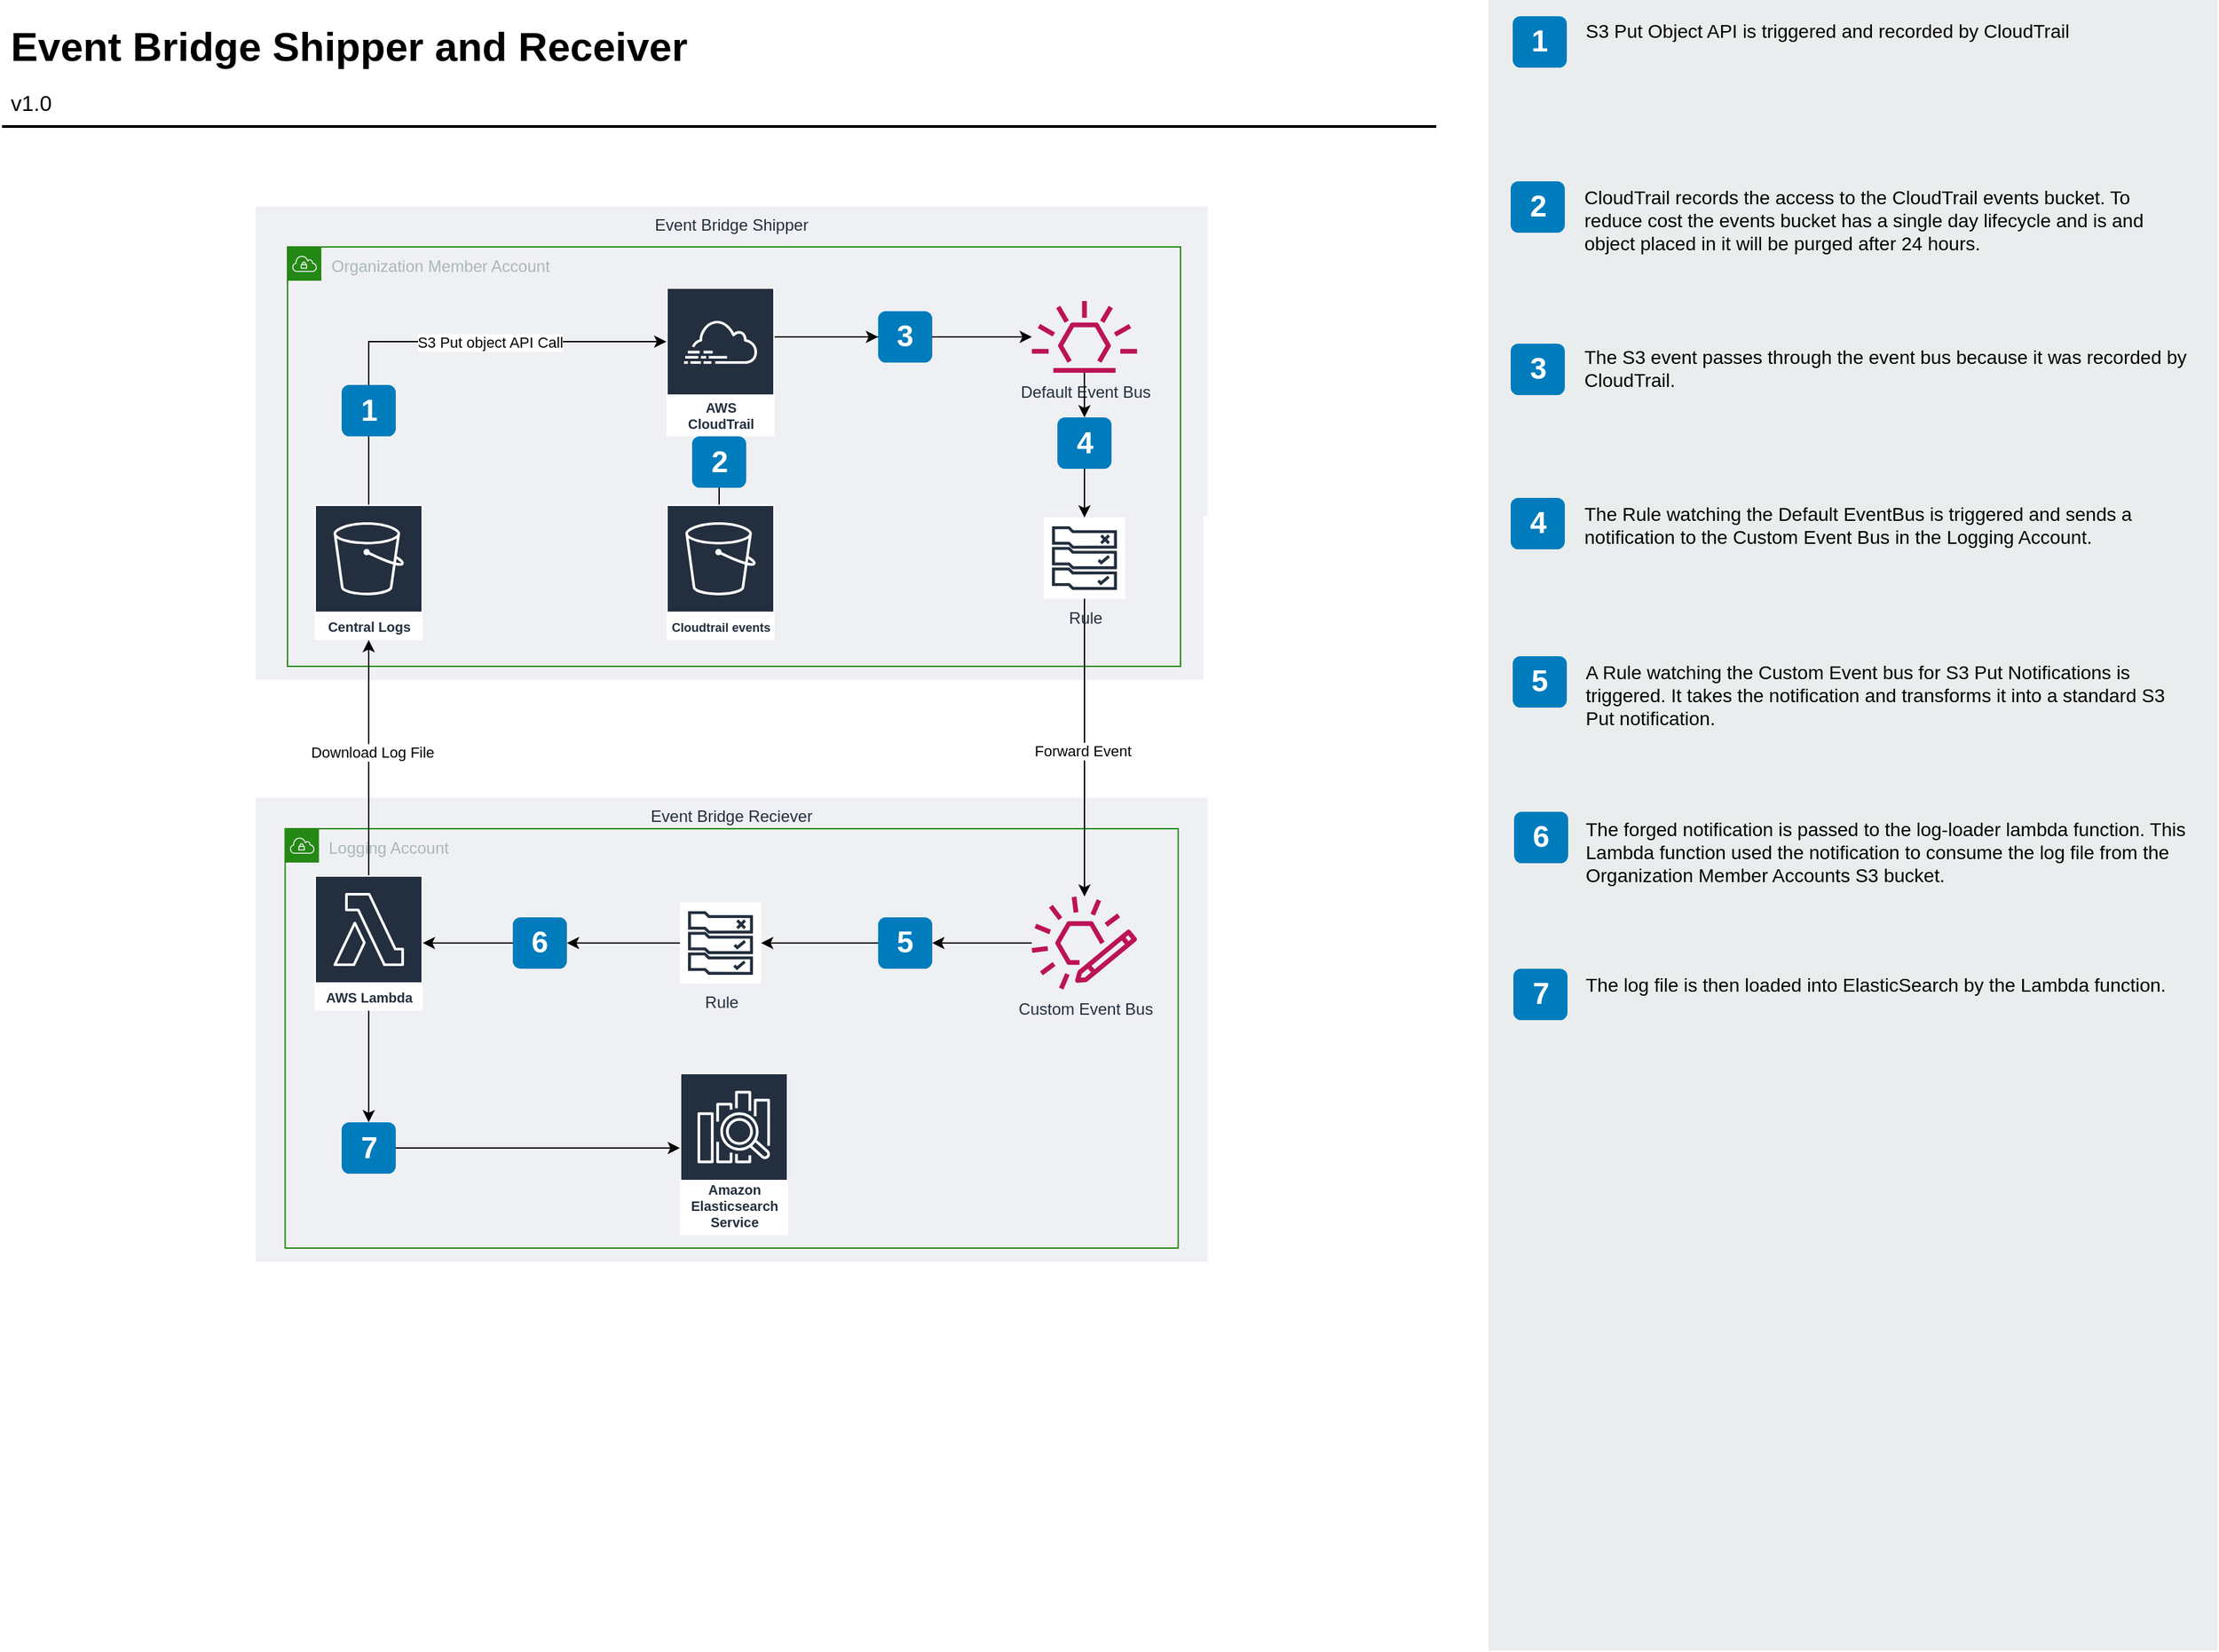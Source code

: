 <mxfile version="13.7.3" type="device"><diagram id="Ht1M8jgEwFfnCIfOTk4-" name="Page-1"><mxGraphModel dx="2160" dy="1150" grid="1" gridSize="10" guides="1" tooltips="1" connect="1" arrows="1" fold="1" page="1" pageScale="1" pageWidth="1169" pageHeight="827" math="0" shadow="0"><root><mxCell id="0"/><mxCell id="1" parent="0"/><mxCell id="-QjtrjUzRDEMRZ5MF8oH-47" value="Event Bridge Shipper and Receiver" style="text;html=1;resizable=0;points=[];autosize=1;align=left;verticalAlign=top;spacingTop=-4;fontSize=30;fontStyle=1" parent="1" vertex="1"><mxGeometry x="56.5" y="64.5" width="520" height="40" as="geometry"/></mxCell><mxCell id="-QjtrjUzRDEMRZ5MF8oH-48" value="v1.0" style="text;html=1;resizable=0;points=[];autosize=1;align=left;verticalAlign=top;spacingTop=-4;fontSize=16;" parent="1" vertex="1"><mxGeometry x="56.5" y="114.5" width="50" height="20" as="geometry"/></mxCell><mxCell id="SCVMTBWpLvtzJIhz15lM-1" value="" style="line;strokeWidth=2;html=1;fontSize=14;" parent="1" vertex="1"><mxGeometry x="52.5" y="139.5" width="1060" height="10" as="geometry"/></mxCell><mxCell id="7OVz4w7n9kzEPWy-4BBC-3" value="" style="rounded=0;whiteSpace=wrap;html=1;fillColor=#EAEDED;fontSize=22;fontColor=#FFFFFF;strokeColor=none;labelBackgroundColor=none;" parent="1" vertex="1"><mxGeometry x="1151" y="51" width="539" height="1220" as="geometry"/></mxCell><mxCell id="7OVz4w7n9kzEPWy-4BBC-4" value="1" style="rounded=1;whiteSpace=wrap;html=1;fillColor=#007CBD;strokeColor=none;fontColor=#FFFFFF;fontStyle=1;fontSize=22;labelBackgroundColor=none;" parent="1" vertex="1"><mxGeometry x="1169" y="63" width="40" height="38" as="geometry"/></mxCell><mxCell id="7OVz4w7n9kzEPWy-4BBC-5" value="2" style="rounded=1;whiteSpace=wrap;html=1;fillColor=#007CBD;strokeColor=none;fontColor=#FFFFFF;fontStyle=1;fontSize=22;labelBackgroundColor=none;" parent="1" vertex="1"><mxGeometry x="1167.5" y="185" width="40" height="38" as="geometry"/></mxCell><mxCell id="7OVz4w7n9kzEPWy-4BBC-6" value="3" style="rounded=1;whiteSpace=wrap;html=1;fillColor=#007CBD;strokeColor=none;fontColor=#FFFFFF;fontStyle=1;fontSize=22;labelBackgroundColor=none;" parent="1" vertex="1"><mxGeometry x="1167.5" y="305" width="40" height="38" as="geometry"/></mxCell><mxCell id="7OVz4w7n9kzEPWy-4BBC-7" value="4" style="rounded=1;whiteSpace=wrap;html=1;fillColor=#007CBD;strokeColor=none;fontColor=#FFFFFF;fontStyle=1;fontSize=22;labelBackgroundColor=none;" parent="1" vertex="1"><mxGeometry x="1167.5" y="419" width="40" height="38" as="geometry"/></mxCell><mxCell id="7OVz4w7n9kzEPWy-4BBC-8" value="5" style="rounded=1;whiteSpace=wrap;html=1;fillColor=#007CBD;strokeColor=none;fontColor=#FFFFFF;fontStyle=1;fontSize=22;labelBackgroundColor=none;" parent="1" vertex="1"><mxGeometry x="1169" y="536" width="40" height="38" as="geometry"/></mxCell><mxCell id="7OVz4w7n9kzEPWy-4BBC-9" value="6" style="rounded=1;whiteSpace=wrap;html=1;fillColor=#007CBD;strokeColor=none;fontColor=#FFFFFF;fontStyle=1;fontSize=22;labelBackgroundColor=none;" parent="1" vertex="1"><mxGeometry x="1170" y="651" width="40" height="38" as="geometry"/></mxCell><mxCell id="7OVz4w7n9kzEPWy-4BBC-10" value="7" style="rounded=1;whiteSpace=wrap;html=1;fillColor=#007CBD;strokeColor=none;fontColor=#FFFFFF;fontStyle=1;fontSize=22;labelBackgroundColor=none;" parent="1" vertex="1"><mxGeometry x="1169.5" y="767" width="40" height="38" as="geometry"/></mxCell><mxCell id="7OVz4w7n9kzEPWy-4BBC-13" value="S3 Put Object API is triggered and recorded by CloudTrail" style="text;html=1;align=left;verticalAlign=top;spacingTop=-4;fontSize=14;labelBackgroundColor=none;whiteSpace=wrap;" parent="1" vertex="1"><mxGeometry x="1220.5" y="62.5" width="449" height="118" as="geometry"/></mxCell><mxCell id="7OVz4w7n9kzEPWy-4BBC-14" value="&lt;span&gt;CloudTrail records the access to the CloudTrail events bucket. To reduce cost the events bucket has a single day lifecycle and is and object placed in it will be purged after 24 hours.&lt;/span&gt;" style="text;html=1;align=left;verticalAlign=top;spacingTop=-4;fontSize=14;labelBackgroundColor=none;whiteSpace=wrap;" parent="1" vertex="1"><mxGeometry x="1219.5" y="185.5" width="450" height="115" as="geometry"/></mxCell><mxCell id="7OVz4w7n9kzEPWy-4BBC-15" value="&lt;span&gt;The S3 event passes through the event bus because it was recorded by CloudTrail.&lt;/span&gt;" style="text;html=1;align=left;verticalAlign=top;spacingTop=-4;fontSize=14;labelBackgroundColor=none;whiteSpace=wrap;" parent="1" vertex="1"><mxGeometry x="1219.5" y="303.5" width="450" height="117" as="geometry"/></mxCell><mxCell id="7OVz4w7n9kzEPWy-4BBC-16" value="The Rule watching the Default EventBus is triggered and sends a notification to the Custom Event Bus in the Logging Account." style="text;html=1;align=left;verticalAlign=top;spacingTop=-4;fontSize=14;labelBackgroundColor=none;whiteSpace=wrap;" parent="1" vertex="1"><mxGeometry x="1219.5" y="419.5" width="450" height="121" as="geometry"/></mxCell><mxCell id="7OVz4w7n9kzEPWy-4BBC-17" value="A Rule watching the Custom Event bus for S3 Put Notifications is triggered. It takes the notification and transforms it into a standard S3 Put notification." style="text;html=1;align=left;verticalAlign=top;spacingTop=-4;fontSize=14;labelBackgroundColor=none;whiteSpace=wrap;" parent="1" vertex="1"><mxGeometry x="1220.5" y="536.5" width="449" height="114" as="geometry"/></mxCell><mxCell id="7OVz4w7n9kzEPWy-4BBC-18" value="&lt;span&gt;The forged notification is passed to the log-loader lambda function. This Lambda function used the notification to consume the log file from the Organization Member Accounts S3 bucket.&lt;/span&gt;" style="text;html=1;align=left;verticalAlign=top;spacingTop=-4;fontSize=14;labelBackgroundColor=none;whiteSpace=wrap;" parent="1" vertex="1"><mxGeometry x="1220.5" y="652.5" width="450" height="118" as="geometry"/></mxCell><mxCell id="7OVz4w7n9kzEPWy-4BBC-19" value="&lt;span&gt;The log file is then loaded into ElasticSearch by the Lambda function.&lt;/span&gt;" style="text;html=1;align=left;verticalAlign=top;spacingTop=-4;fontSize=14;labelBackgroundColor=none;whiteSpace=wrap;" parent="1" vertex="1"><mxGeometry x="1220.5" y="767.5" width="449" height="113" as="geometry"/></mxCell><mxCell id="iJVax760_Z_T7yuUDuWT-1" value="Event Bridge Shipper" style="fillColor=#EFF0F3;strokeColor=none;dashed=0;verticalAlign=top;fontStyle=0;fontColor=#232F3D;" vertex="1" parent="1"><mxGeometry x="240" y="203.5" width="703.5" height="350" as="geometry"/></mxCell><mxCell id="iJVax760_Z_T7yuUDuWT-2" value="Organization Member Account" style="points=[[0,0],[0.25,0],[0.5,0],[0.75,0],[1,0],[1,0.25],[1,0.5],[1,0.75],[1,1],[0.75,1],[0.5,1],[0.25,1],[0,1],[0,0.75],[0,0.5],[0,0.25]];outlineConnect=0;gradientColor=none;html=1;whiteSpace=wrap;fontSize=12;fontStyle=0;shape=mxgraph.aws4.group;grIcon=mxgraph.aws4.group_vpc;strokeColor=#248814;fillColor=none;verticalAlign=top;align=left;spacingLeft=30;fontColor=#AAB7B8;dashed=0;" vertex="1" parent="1"><mxGeometry x="263.5" y="233.5" width="660" height="310" as="geometry"/></mxCell><mxCell id="iJVax760_Z_T7yuUDuWT-3" value="Event Bridge Reciever" style="fillColor=#EFF0F3;strokeColor=none;dashed=0;verticalAlign=top;fontStyle=0;fontColor=#232F3D;" vertex="1" parent="1"><mxGeometry x="240" y="640.5" width="703.5" height="343" as="geometry"/></mxCell><mxCell id="iJVax760_Z_T7yuUDuWT-4" value="Logging Account" style="points=[[0,0],[0.25,0],[0.5,0],[0.75,0],[1,0],[1,0.25],[1,0.5],[1,0.75],[1,1],[0.75,1],[0.5,1],[0.25,1],[0,1],[0,0.75],[0,0.5],[0,0.25]];outlineConnect=0;gradientColor=none;html=1;whiteSpace=wrap;fontSize=12;fontStyle=0;shape=mxgraph.aws4.group;grIcon=mxgraph.aws4.group_vpc;strokeColor=#248814;fillColor=none;verticalAlign=top;align=left;spacingLeft=30;fontColor=#AAB7B8;dashed=0;" vertex="1" parent="1"><mxGeometry x="261.75" y="663.5" width="660" height="310" as="geometry"/></mxCell><mxCell id="iJVax760_Z_T7yuUDuWT-11" style="edgeStyle=orthogonalEdgeStyle;rounded=0;orthogonalLoop=1;jettySize=auto;html=1;" edge="1" parent="1" source="iJVax760_Z_T7yuUDuWT-28" target="iJVax760_Z_T7yuUDuWT-8"><mxGeometry relative="1" as="geometry"/></mxCell><mxCell id="iJVax760_Z_T7yuUDuWT-14" style="edgeStyle=orthogonalEdgeStyle;rounded=0;orthogonalLoop=1;jettySize=auto;html=1;" edge="1" parent="1" source="iJVax760_Z_T7yuUDuWT-30" target="iJVax760_Z_T7yuUDuWT-13"><mxGeometry relative="1" as="geometry"><Array as="points"><mxPoint x="653.5" y="300.5"/><mxPoint x="653.5" y="300.5"/></Array></mxGeometry></mxCell><mxCell id="iJVax760_Z_T7yuUDuWT-6" value="AWS&#10;CloudTrail" style="outlineConnect=0;fontColor=#232F3E;gradientColor=none;strokeColor=#ffffff;fillColor=#232F3E;dashed=0;verticalLabelPosition=middle;verticalAlign=bottom;align=center;html=1;whiteSpace=wrap;fontSize=10;fontStyle=1;spacing=3;shape=mxgraph.aws4.productIcon;prIcon=mxgraph.aws4.cloudtrail;" vertex="1" parent="1"><mxGeometry x="543.5" y="263.5" width="80" height="110" as="geometry"/></mxCell><mxCell id="iJVax760_Z_T7yuUDuWT-9" style="edgeStyle=orthogonalEdgeStyle;rounded=0;orthogonalLoop=1;jettySize=auto;html=1;" edge="1" parent="1" source="iJVax760_Z_T7yuUDuWT-7" target="iJVax760_Z_T7yuUDuWT-6"><mxGeometry relative="1" as="geometry"><mxPoint x="453.5" y="593.5" as="targetPoint"/><Array as="points"><mxPoint x="323.5" y="303.5"/></Array></mxGeometry></mxCell><mxCell id="iJVax760_Z_T7yuUDuWT-10" value="S3 Put object API Call" style="edgeLabel;html=1;align=center;verticalAlign=middle;resizable=0;points=[];" vertex="1" connectable="0" parent="iJVax760_Z_T7yuUDuWT-9"><mxGeometry x="0.473" y="2" relative="1" as="geometry"><mxPoint x="-41" y="2.5" as="offset"/></mxGeometry></mxCell><mxCell id="iJVax760_Z_T7yuUDuWT-7" value="Central Logs" style="outlineConnect=0;fontColor=#232F3E;gradientColor=none;strokeColor=#ffffff;fillColor=#232F3E;dashed=0;verticalLabelPosition=middle;verticalAlign=bottom;align=center;html=1;whiteSpace=wrap;fontSize=10;fontStyle=1;spacing=3;shape=mxgraph.aws4.productIcon;prIcon=mxgraph.aws4.s3;" vertex="1" parent="1"><mxGeometry x="283.5" y="424" width="80" height="100" as="geometry"/></mxCell><mxCell id="iJVax760_Z_T7yuUDuWT-8" value="&lt;font style=&quot;font-size: 9px&quot;&gt;Cloudtrail events&lt;/font&gt;" style="outlineConnect=0;fontColor=#232F3E;gradientColor=none;strokeColor=#ffffff;fillColor=#232F3E;dashed=0;verticalLabelPosition=middle;verticalAlign=bottom;align=center;html=1;whiteSpace=wrap;fontSize=10;fontStyle=1;spacing=3;shape=mxgraph.aws4.productIcon;prIcon=mxgraph.aws4.s3;" vertex="1" parent="1"><mxGeometry x="543.5" y="424" width="80" height="100" as="geometry"/></mxCell><mxCell id="iJVax760_Z_T7yuUDuWT-17" style="edgeStyle=orthogonalEdgeStyle;rounded=0;orthogonalLoop=1;jettySize=auto;html=1;" edge="1" parent="1" source="iJVax760_Z_T7yuUDuWT-32" target="iJVax760_Z_T7yuUDuWT-16"><mxGeometry relative="1" as="geometry"/></mxCell><mxCell id="iJVax760_Z_T7yuUDuWT-13" value="Default Event Bus" style="outlineConnect=0;fontColor=#232F3E;gradientColor=none;fillColor=#BC1356;strokeColor=none;dashed=0;verticalLabelPosition=bottom;verticalAlign=top;align=center;html=1;fontSize=12;fontStyle=0;aspect=fixed;pointerEvents=1;shape=mxgraph.aws4.eventbridge_default_event_bus_resource;" vertex="1" parent="1"><mxGeometry x="813.5" y="273.5" width="78" height="53" as="geometry"/></mxCell><mxCell id="iJVax760_Z_T7yuUDuWT-21" style="edgeStyle=orthogonalEdgeStyle;rounded=0;orthogonalLoop=1;jettySize=auto;html=1;" edge="1" parent="1" source="iJVax760_Z_T7yuUDuWT-34" target="iJVax760_Z_T7yuUDuWT-20"><mxGeometry relative="1" as="geometry"/></mxCell><mxCell id="iJVax760_Z_T7yuUDuWT-15" value="Custom Event Bus" style="outlineConnect=0;fontColor=#232F3E;gradientColor=none;fillColor=#BC1356;strokeColor=none;dashed=0;verticalLabelPosition=bottom;verticalAlign=top;align=center;html=1;fontSize=12;fontStyle=0;aspect=fixed;pointerEvents=1;shape=mxgraph.aws4.eventbridge_custom_event_bus_resource;" vertex="1" parent="1"><mxGeometry x="813.5" y="713.5" width="78" height="69" as="geometry"/></mxCell><mxCell id="iJVax760_Z_T7yuUDuWT-18" style="edgeStyle=orthogonalEdgeStyle;rounded=0;orthogonalLoop=1;jettySize=auto;html=1;" edge="1" parent="1" source="iJVax760_Z_T7yuUDuWT-16" target="iJVax760_Z_T7yuUDuWT-15"><mxGeometry relative="1" as="geometry"/></mxCell><mxCell id="iJVax760_Z_T7yuUDuWT-39" value="Forward Event" style="edgeLabel;html=1;align=center;verticalAlign=middle;resizable=0;points=[];" vertex="1" connectable="0" parent="iJVax760_Z_T7yuUDuWT-18"><mxGeometry x="0.013" y="-2" relative="1" as="geometry"><mxPoint y="1" as="offset"/></mxGeometry></mxCell><mxCell id="iJVax760_Z_T7yuUDuWT-16" value="Rule" style="outlineConnect=0;fontColor=#232F3E;gradientColor=none;strokeColor=#232F3E;fillColor=#ffffff;dashed=0;verticalLabelPosition=bottom;verticalAlign=top;align=center;html=1;fontSize=12;fontStyle=0;aspect=fixed;shape=mxgraph.aws4.resourceIcon;resIcon=mxgraph.aws4.rule_2;" vertex="1" parent="1"><mxGeometry x="822.5" y="433.5" width="60" height="60" as="geometry"/></mxCell><mxCell id="iJVax760_Z_T7yuUDuWT-23" style="edgeStyle=orthogonalEdgeStyle;rounded=0;orthogonalLoop=1;jettySize=auto;html=1;" edge="1" parent="1" source="iJVax760_Z_T7yuUDuWT-36" target="iJVax760_Z_T7yuUDuWT-22"><mxGeometry relative="1" as="geometry"/></mxCell><mxCell id="iJVax760_Z_T7yuUDuWT-20" value="Rule" style="outlineConnect=0;fontColor=#232F3E;gradientColor=none;strokeColor=#232F3E;fillColor=#ffffff;dashed=0;verticalLabelPosition=bottom;verticalAlign=top;align=center;html=1;fontSize=12;fontStyle=0;aspect=fixed;shape=mxgraph.aws4.resourceIcon;resIcon=mxgraph.aws4.rule_2;" vertex="1" parent="1"><mxGeometry x="553.5" y="718" width="60" height="60" as="geometry"/></mxCell><mxCell id="iJVax760_Z_T7yuUDuWT-24" style="edgeStyle=orthogonalEdgeStyle;rounded=0;orthogonalLoop=1;jettySize=auto;html=1;" edge="1" parent="1" source="iJVax760_Z_T7yuUDuWT-22" target="iJVax760_Z_T7yuUDuWT-7"><mxGeometry relative="1" as="geometry"/></mxCell><mxCell id="iJVax760_Z_T7yuUDuWT-38" value="Download Log File" style="edgeLabel;html=1;align=center;verticalAlign=middle;resizable=0;points=[];" vertex="1" connectable="0" parent="iJVax760_Z_T7yuUDuWT-24"><mxGeometry x="0.046" y="-1" relative="1" as="geometry"><mxPoint x="1" as="offset"/></mxGeometry></mxCell><mxCell id="iJVax760_Z_T7yuUDuWT-26" style="edgeStyle=orthogonalEdgeStyle;rounded=0;orthogonalLoop=1;jettySize=auto;html=1;" edge="1" parent="1" source="iJVax760_Z_T7yuUDuWT-40" target="iJVax760_Z_T7yuUDuWT-25"><mxGeometry relative="1" as="geometry"><Array as="points"><mxPoint x="324" y="904"/></Array></mxGeometry></mxCell><mxCell id="iJVax760_Z_T7yuUDuWT-22" value="AWS Lambda" style="outlineConnect=0;fontColor=#232F3E;gradientColor=none;strokeColor=#ffffff;fillColor=#232F3E;dashed=0;verticalLabelPosition=middle;verticalAlign=bottom;align=center;html=1;whiteSpace=wrap;fontSize=10;fontStyle=1;spacing=3;shape=mxgraph.aws4.productIcon;prIcon=mxgraph.aws4.lambda;" vertex="1" parent="1"><mxGeometry x="283.5" y="698" width="80" height="100" as="geometry"/></mxCell><mxCell id="iJVax760_Z_T7yuUDuWT-25" value="Amazon Elasticsearch Service" style="outlineConnect=0;fontColor=#232F3E;gradientColor=none;strokeColor=#ffffff;fillColor=#232F3E;dashed=0;verticalLabelPosition=middle;verticalAlign=bottom;align=center;html=1;whiteSpace=wrap;fontSize=10;fontStyle=1;spacing=3;shape=mxgraph.aws4.productIcon;prIcon=mxgraph.aws4.elasticsearch_service;" vertex="1" parent="1"><mxGeometry x="553.5" y="844" width="80" height="120" as="geometry"/></mxCell><mxCell id="iJVax760_Z_T7yuUDuWT-27" value="1" style="rounded=1;whiteSpace=wrap;html=1;fillColor=#007CBD;strokeColor=none;fontColor=#FFFFFF;fontStyle=1;fontSize=22;labelBackgroundColor=none;" vertex="1" parent="1"><mxGeometry x="303.5" y="335.5" width="40" height="38" as="geometry"/></mxCell><mxCell id="iJVax760_Z_T7yuUDuWT-29" style="edgeStyle=orthogonalEdgeStyle;rounded=0;orthogonalLoop=1;jettySize=auto;html=1;" edge="1" parent="1" source="iJVax760_Z_T7yuUDuWT-6" target="iJVax760_Z_T7yuUDuWT-28"><mxGeometry relative="1" as="geometry"><mxPoint x="583.5" y="373.5" as="sourcePoint"/><mxPoint x="583.5" y="424" as="targetPoint"/></mxGeometry></mxCell><mxCell id="iJVax760_Z_T7yuUDuWT-30" value="3" style="rounded=1;whiteSpace=wrap;html=1;fillColor=#007CBD;strokeColor=none;fontColor=#FFFFFF;fontStyle=1;fontSize=22;labelBackgroundColor=none;" vertex="1" parent="1"><mxGeometry x="700" y="281" width="40" height="38" as="geometry"/></mxCell><mxCell id="iJVax760_Z_T7yuUDuWT-31" style="edgeStyle=orthogonalEdgeStyle;rounded=0;orthogonalLoop=1;jettySize=auto;html=1;" edge="1" parent="1" source="iJVax760_Z_T7yuUDuWT-6" target="iJVax760_Z_T7yuUDuWT-30"><mxGeometry relative="1" as="geometry"><mxPoint x="623.5" y="300.5" as="sourcePoint"/><mxPoint x="813.633" y="300.5" as="targetPoint"/><Array as="points"><mxPoint x="640" y="300"/><mxPoint x="640" y="300"/></Array></mxGeometry></mxCell><mxCell id="iJVax760_Z_T7yuUDuWT-32" value="4" style="rounded=1;whiteSpace=wrap;html=1;fillColor=#007CBD;strokeColor=none;fontColor=#FFFFFF;fontStyle=1;fontSize=22;labelBackgroundColor=none;" vertex="1" parent="1"><mxGeometry x="832.5" y="359.5" width="40" height="38" as="geometry"/></mxCell><mxCell id="iJVax760_Z_T7yuUDuWT-33" style="edgeStyle=orthogonalEdgeStyle;rounded=0;orthogonalLoop=1;jettySize=auto;html=1;" edge="1" parent="1" source="iJVax760_Z_T7yuUDuWT-13" target="iJVax760_Z_T7yuUDuWT-32"><mxGeometry relative="1" as="geometry"><mxPoint x="852.5" y="326.5" as="sourcePoint"/><mxPoint x="852.5" y="433.5" as="targetPoint"/></mxGeometry></mxCell><mxCell id="iJVax760_Z_T7yuUDuWT-34" value="5" style="rounded=1;whiteSpace=wrap;html=1;fillColor=#007CBD;strokeColor=none;fontColor=#FFFFFF;fontStyle=1;fontSize=22;labelBackgroundColor=none;" vertex="1" parent="1"><mxGeometry x="700" y="729" width="40" height="38" as="geometry"/></mxCell><mxCell id="iJVax760_Z_T7yuUDuWT-35" style="edgeStyle=orthogonalEdgeStyle;rounded=0;orthogonalLoop=1;jettySize=auto;html=1;" edge="1" parent="1" source="iJVax760_Z_T7yuUDuWT-15" target="iJVax760_Z_T7yuUDuWT-34"><mxGeometry relative="1" as="geometry"><mxPoint x="813.5" y="748" as="sourcePoint"/><mxPoint x="613.5" y="748" as="targetPoint"/></mxGeometry></mxCell><mxCell id="iJVax760_Z_T7yuUDuWT-36" value="6" style="rounded=1;whiteSpace=wrap;html=1;fillColor=#007CBD;strokeColor=none;fontColor=#FFFFFF;fontStyle=1;fontSize=22;labelBackgroundColor=none;" vertex="1" parent="1"><mxGeometry x="430" y="729" width="40" height="38" as="geometry"/></mxCell><mxCell id="iJVax760_Z_T7yuUDuWT-37" style="edgeStyle=orthogonalEdgeStyle;rounded=0;orthogonalLoop=1;jettySize=auto;html=1;" edge="1" parent="1" source="iJVax760_Z_T7yuUDuWT-20" target="iJVax760_Z_T7yuUDuWT-36"><mxGeometry relative="1" as="geometry"><mxPoint x="553.5" y="748" as="sourcePoint"/><mxPoint x="363.5" y="748" as="targetPoint"/></mxGeometry></mxCell><mxCell id="iJVax760_Z_T7yuUDuWT-40" value="7" style="rounded=1;whiteSpace=wrap;html=1;fillColor=#007CBD;strokeColor=none;fontColor=#FFFFFF;fontStyle=1;fontSize=22;labelBackgroundColor=none;" vertex="1" parent="1"><mxGeometry x="303.5" y="880.5" width="40" height="38" as="geometry"/></mxCell><mxCell id="iJVax760_Z_T7yuUDuWT-41" style="edgeStyle=orthogonalEdgeStyle;rounded=0;orthogonalLoop=1;jettySize=auto;html=1;" edge="1" parent="1" source="iJVax760_Z_T7yuUDuWT-22" target="iJVax760_Z_T7yuUDuWT-40"><mxGeometry relative="1" as="geometry"><mxPoint x="323.5" y="798" as="sourcePoint"/><mxPoint x="553.5" y="904" as="targetPoint"/><Array as="points"/></mxGeometry></mxCell><mxCell id="iJVax760_Z_T7yuUDuWT-28" value="2" style="rounded=1;whiteSpace=wrap;html=1;fillColor=#007CBD;strokeColor=none;fontColor=#FFFFFF;fontStyle=1;fontSize=22;labelBackgroundColor=none;" vertex="1" parent="1"><mxGeometry x="562.5" y="373.5" width="40" height="38" as="geometry"/></mxCell></root></mxGraphModel></diagram></mxfile>